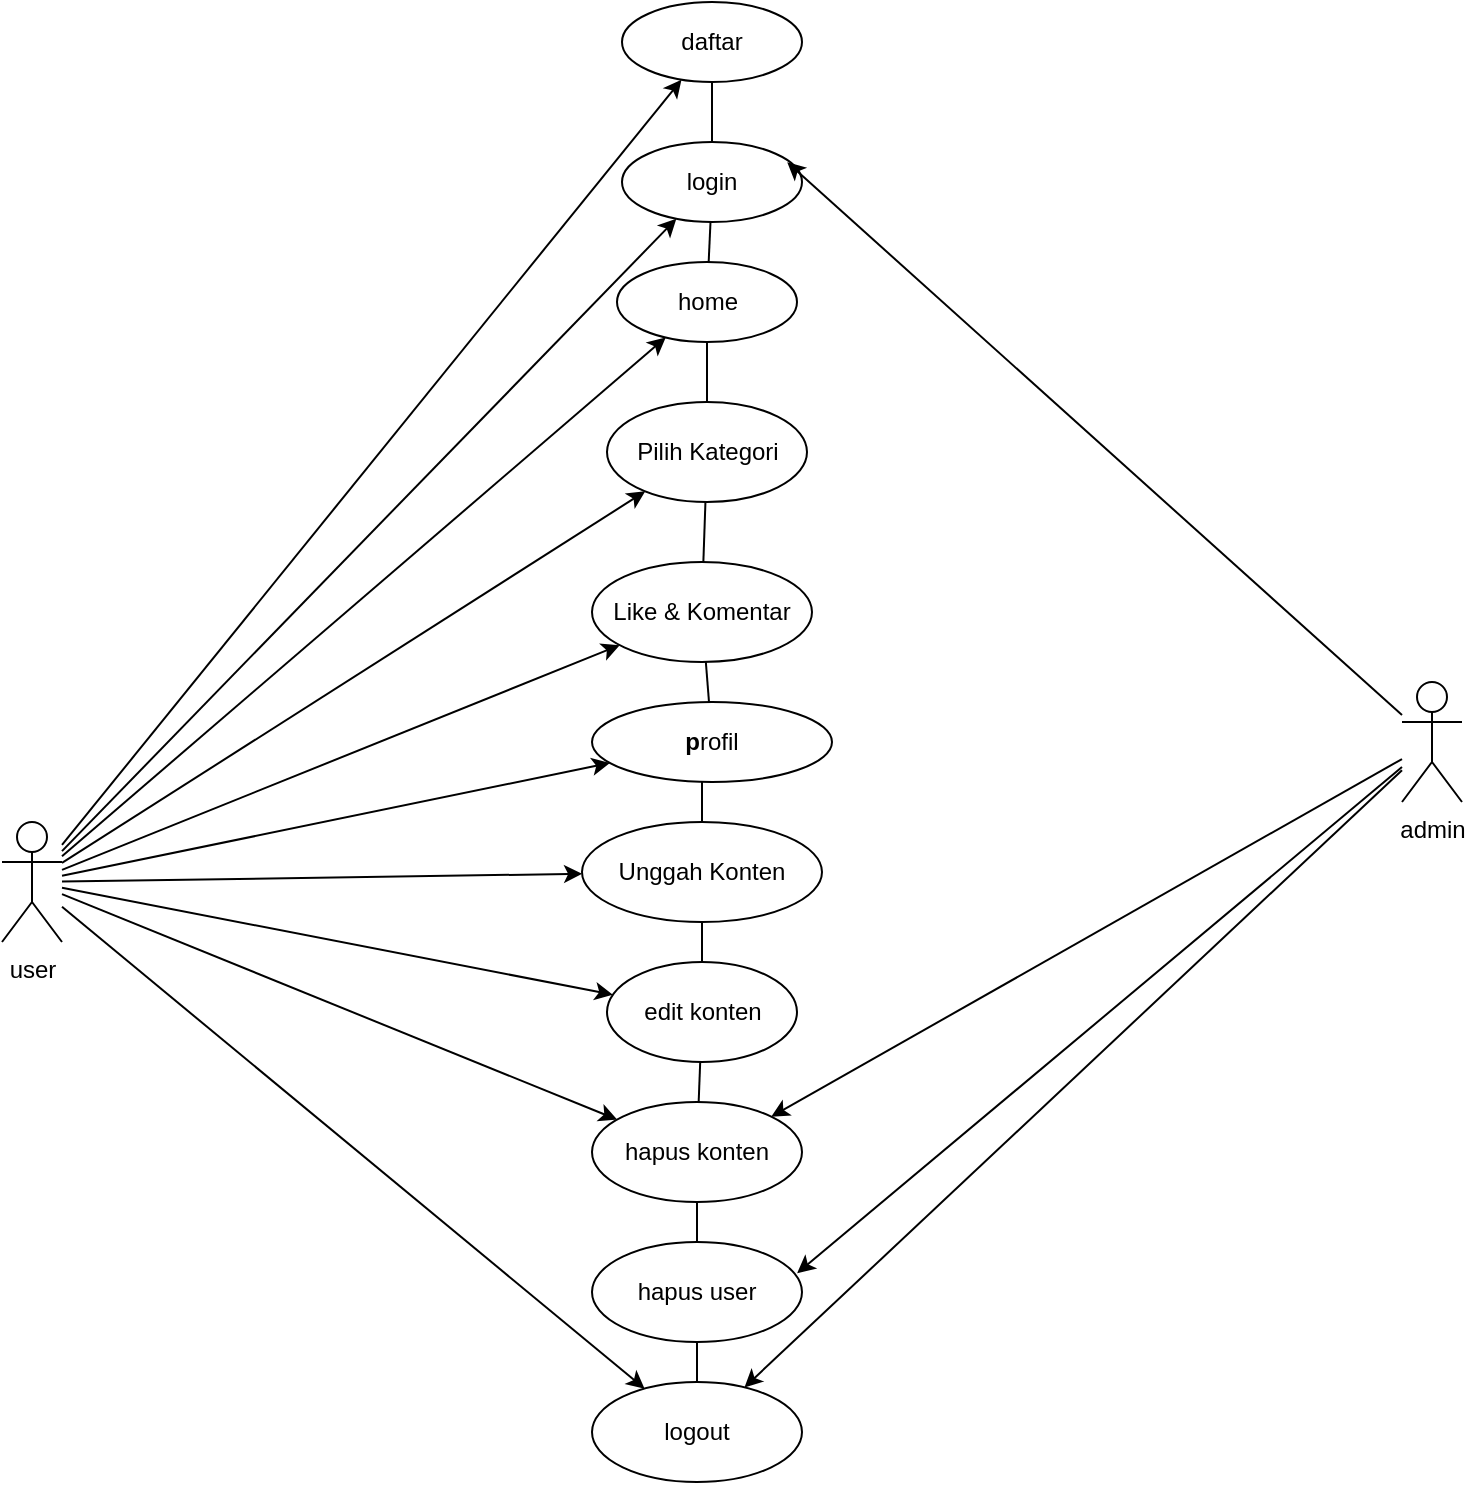 <mxfile>
    <diagram id="TXhmtb0CwG7m32fG0TAS" name="Page-1">
        <mxGraphModel dx="833" dy="552" grid="1" gridSize="10" guides="1" tooltips="1" connect="1" arrows="1" fold="1" page="1" pageScale="1" pageWidth="850" pageHeight="1100" math="0" shadow="0">
            <root>
                <mxCell id="0"/>
                <mxCell id="1" parent="0"/>
                <mxCell id="2" value="user" style="shape=umlActor;verticalLabelPosition=bottom;verticalAlign=top;html=1;outlineConnect=0;" parent="1" vertex="1">
                    <mxGeometry x="70" y="640" width="30" height="60" as="geometry"/>
                </mxCell>
                <mxCell id="3" value="daftar" style="ellipse;whiteSpace=wrap;html=1;" parent="1" vertex="1">
                    <mxGeometry x="380" y="230" width="90" height="40" as="geometry"/>
                </mxCell>
                <mxCell id="4" value="login" style="ellipse;whiteSpace=wrap;html=1;" parent="1" vertex="1">
                    <mxGeometry x="380" y="300" width="90" height="40" as="geometry"/>
                </mxCell>
                <mxCell id="5" value="" style="endArrow=classic;html=1;" parent="1" source="2" target="3" edge="1">
                    <mxGeometry width="50" height="50" relative="1" as="geometry">
                        <mxPoint x="440" y="330" as="sourcePoint"/>
                        <mxPoint x="490" y="280" as="targetPoint"/>
                    </mxGeometry>
                </mxCell>
                <mxCell id="6" value="" style="endArrow=classic;html=1;" parent="1" source="2" target="4" edge="1">
                    <mxGeometry width="50" height="50" relative="1" as="geometry">
                        <mxPoint x="200" y="275.714" as="sourcePoint"/>
                        <mxPoint x="377.905" y="224.884" as="targetPoint"/>
                    </mxGeometry>
                </mxCell>
                <mxCell id="7" value="admin" style="shape=umlActor;verticalLabelPosition=bottom;verticalAlign=top;html=1;outlineConnect=0;" parent="1" vertex="1">
                    <mxGeometry x="770" y="570" width="30" height="60" as="geometry"/>
                </mxCell>
                <mxCell id="12" value="" style="endArrow=classic;html=1;entryX=0.918;entryY=0.253;entryDx=0;entryDy=0;entryPerimeter=0;" parent="1" source="7" target="4" edge="1">
                    <mxGeometry width="50" height="50" relative="1" as="geometry">
                        <mxPoint x="770" y="640" as="sourcePoint"/>
                        <mxPoint x="490" y="280" as="targetPoint"/>
                    </mxGeometry>
                </mxCell>
                <mxCell id="13" value="" style="endArrow=none;html=1;" parent="1" source="4" target="3" edge="1">
                    <mxGeometry width="50" height="50" relative="1" as="geometry">
                        <mxPoint x="440" y="330" as="sourcePoint"/>
                        <mxPoint x="490" y="280" as="targetPoint"/>
                    </mxGeometry>
                </mxCell>
                <mxCell id="15" value="home" style="ellipse;whiteSpace=wrap;html=1;" parent="1" vertex="1">
                    <mxGeometry x="377.5" y="360" width="90" height="40" as="geometry"/>
                </mxCell>
                <mxCell id="16" value="" style="endArrow=none;html=1;" parent="1" source="4" target="15" edge="1">
                    <mxGeometry width="50" height="50" relative="1" as="geometry">
                        <mxPoint x="440" y="330" as="sourcePoint"/>
                        <mxPoint x="490" y="280" as="targetPoint"/>
                    </mxGeometry>
                </mxCell>
                <mxCell id="17" value="" style="endArrow=classic;html=1;" parent="1" source="2" target="15" edge="1">
                    <mxGeometry width="50" height="50" relative="1" as="geometry">
                        <mxPoint x="440" y="450" as="sourcePoint"/>
                        <mxPoint x="490" y="400" as="targetPoint"/>
                    </mxGeometry>
                </mxCell>
                <mxCell id="18" value="Pilih Kategori" style="ellipse;whiteSpace=wrap;html=1;" parent="1" vertex="1">
                    <mxGeometry x="372.5" y="430" width="100" height="50" as="geometry"/>
                </mxCell>
                <mxCell id="19" value="" style="endArrow=none;html=1;" parent="1" source="18" target="15" edge="1">
                    <mxGeometry width="50" height="50" relative="1" as="geometry">
                        <mxPoint x="350" y="400" as="sourcePoint"/>
                        <mxPoint x="400" y="350" as="targetPoint"/>
                    </mxGeometry>
                </mxCell>
                <mxCell id="20" value="Like &amp;amp; Komentar" style="ellipse;whiteSpace=wrap;html=1;" parent="1" vertex="1">
                    <mxGeometry x="365" y="510" width="110" height="50" as="geometry"/>
                </mxCell>
                <mxCell id="22" value="" style="endArrow=classic;html=1;" parent="1" source="2" target="18" edge="1">
                    <mxGeometry width="50" height="50" relative="1" as="geometry">
                        <mxPoint x="550" y="450" as="sourcePoint"/>
                        <mxPoint x="600" y="400" as="targetPoint"/>
                    </mxGeometry>
                </mxCell>
                <mxCell id="23" value="" style="endArrow=classic;html=1;" parent="1" source="2" target="20" edge="1">
                    <mxGeometry width="50" height="50" relative="1" as="geometry">
                        <mxPoint x="150" y="420" as="sourcePoint"/>
                        <mxPoint x="600" y="400" as="targetPoint"/>
                    </mxGeometry>
                </mxCell>
                <mxCell id="24" value="Unggah Konten" style="ellipse;whiteSpace=wrap;html=1;" parent="1" vertex="1">
                    <mxGeometry x="360" y="640" width="120" height="50" as="geometry"/>
                </mxCell>
                <mxCell id="27" value="edit konten" style="ellipse;whiteSpace=wrap;html=1;" parent="1" vertex="1">
                    <mxGeometry x="372.5" y="710" width="95" height="50" as="geometry"/>
                </mxCell>
                <mxCell id="28" value="hapus konten" style="ellipse;whiteSpace=wrap;html=1;" parent="1" vertex="1">
                    <mxGeometry x="365" y="780" width="105" height="50" as="geometry"/>
                </mxCell>
                <mxCell id="29" value="hapus user" style="ellipse;whiteSpace=wrap;html=1;" parent="1" vertex="1">
                    <mxGeometry x="365" y="850" width="105" height="50" as="geometry"/>
                </mxCell>
                <mxCell id="30" value="logout" style="ellipse;whiteSpace=wrap;html=1;" parent="1" vertex="1">
                    <mxGeometry x="365" y="920" width="105" height="50" as="geometry"/>
                </mxCell>
                <mxCell id="33" value="" style="endArrow=classic;html=1;entryX=1;entryY=0;entryDx=0;entryDy=0;" parent="1" source="7" target="28" edge="1">
                    <mxGeometry width="50" height="50" relative="1" as="geometry">
                        <mxPoint x="310" y="570" as="sourcePoint"/>
                        <mxPoint x="360" y="520" as="targetPoint"/>
                    </mxGeometry>
                </mxCell>
                <mxCell id="34" value="" style="endArrow=classic;html=1;entryX=0.977;entryY=0.312;entryDx=0;entryDy=0;entryPerimeter=0;" parent="1" source="7" target="29" edge="1">
                    <mxGeometry width="50" height="50" relative="1" as="geometry">
                        <mxPoint x="310" y="690" as="sourcePoint"/>
                        <mxPoint x="360" y="640" as="targetPoint"/>
                    </mxGeometry>
                </mxCell>
                <mxCell id="35" value="" style="endArrow=classic;html=1;" parent="1" source="7" target="30" edge="1">
                    <mxGeometry width="50" height="50" relative="1" as="geometry">
                        <mxPoint x="765" y="505" as="sourcePoint"/>
                        <mxPoint x="477.585" y="845.6" as="targetPoint"/>
                    </mxGeometry>
                </mxCell>
                <mxCell id="36" value="" style="endArrow=classic;html=1;" parent="1" source="2" target="24" edge="1">
                    <mxGeometry width="50" height="50" relative="1" as="geometry">
                        <mxPoint x="310" y="690" as="sourcePoint"/>
                        <mxPoint x="360" y="640" as="targetPoint"/>
                    </mxGeometry>
                </mxCell>
                <mxCell id="37" value="" style="endArrow=classic;html=1;" parent="1" source="2" target="27" edge="1">
                    <mxGeometry width="50" height="50" relative="1" as="geometry">
                        <mxPoint x="110" y="677.519" as="sourcePoint"/>
                        <mxPoint x="373.758" y="633.89" as="targetPoint"/>
                    </mxGeometry>
                </mxCell>
                <mxCell id="38" value="" style="endArrow=classic;html=1;" parent="1" source="2" target="28" edge="1">
                    <mxGeometry width="50" height="50" relative="1" as="geometry">
                        <mxPoint x="110" y="680.455" as="sourcePoint"/>
                        <mxPoint x="377.579" y="688.563" as="targetPoint"/>
                    </mxGeometry>
                </mxCell>
                <mxCell id="39" value="" style="endArrow=classic;html=1;" parent="1" source="2" target="30" edge="1">
                    <mxGeometry width="50" height="50" relative="1" as="geometry">
                        <mxPoint x="110" y="683.383" as="sourcePoint"/>
                        <mxPoint x="380.054" y="744.298" as="targetPoint"/>
                    </mxGeometry>
                </mxCell>
                <mxCell id="41" value="" style="endArrow=none;html=1;" parent="1" source="20" target="18" edge="1">
                    <mxGeometry width="50" height="50" relative="1" as="geometry">
                        <mxPoint x="310" y="580" as="sourcePoint"/>
                        <mxPoint x="360" y="530" as="targetPoint"/>
                    </mxGeometry>
                </mxCell>
                <mxCell id="42" value="" style="endArrow=none;html=1;" parent="1" source="24" target="48" edge="1">
                    <mxGeometry width="50" height="50" relative="1" as="geometry">
                        <mxPoint x="430.568" y="520.001" as="sourcePoint"/>
                        <mxPoint x="431.719" y="489.997" as="targetPoint"/>
                        <Array as="points">
                            <mxPoint x="420" y="610"/>
                        </Array>
                    </mxGeometry>
                </mxCell>
                <mxCell id="43" value="" style="endArrow=none;html=1;" parent="1" source="27" target="24" edge="1">
                    <mxGeometry width="50" height="50" relative="1" as="geometry">
                        <mxPoint x="430.0" y="600" as="sourcePoint"/>
                        <mxPoint x="430.0" y="570" as="targetPoint"/>
                    </mxGeometry>
                </mxCell>
                <mxCell id="44" value="" style="endArrow=none;html=1;" parent="1" source="28" target="27" edge="1">
                    <mxGeometry width="50" height="50" relative="1" as="geometry">
                        <mxPoint x="426.562" y="665.014" as="sourcePoint"/>
                        <mxPoint x="428.078" y="649.987" as="targetPoint"/>
                    </mxGeometry>
                </mxCell>
                <mxCell id="45" value="" style="endArrow=none;html=1;exitX=0.5;exitY=0;exitDx=0;exitDy=0;" parent="1" source="29" target="28" edge="1">
                    <mxGeometry width="50" height="50" relative="1" as="geometry">
                        <mxPoint x="426.719" y="730.003" as="sourcePoint"/>
                        <mxPoint x="426" y="715" as="targetPoint"/>
                    </mxGeometry>
                </mxCell>
                <mxCell id="46" value="" style="endArrow=none;html=1;" parent="1" source="30" target="29" edge="1">
                    <mxGeometry width="50" height="50" relative="1" as="geometry">
                        <mxPoint x="430.0" y="800" as="sourcePoint"/>
                        <mxPoint x="428.888" y="779.991" as="targetPoint"/>
                    </mxGeometry>
                </mxCell>
                <mxCell id="48" value="&lt;b&gt;p&lt;/b&gt;rofil" style="ellipse;whiteSpace=wrap;html=1;" parent="1" vertex="1">
                    <mxGeometry x="365" y="580" width="120" height="40" as="geometry"/>
                </mxCell>
                <mxCell id="49" value="" style="endArrow=none;html=1;" parent="1" source="48" target="20" edge="1">
                    <mxGeometry width="50" height="50" relative="1" as="geometry">
                        <mxPoint x="430.0" y="720" as="sourcePoint"/>
                        <mxPoint x="430.0" y="700" as="targetPoint"/>
                    </mxGeometry>
                </mxCell>
                <mxCell id="50" value="" style="endArrow=classic;html=1;" parent="1" source="2" target="48" edge="1">
                    <mxGeometry width="50" height="50" relative="1" as="geometry">
                        <mxPoint x="110" y="679.776" as="sourcePoint"/>
                        <mxPoint x="370.038" y="675.895" as="targetPoint"/>
                    </mxGeometry>
                </mxCell>
            </root>
        </mxGraphModel>
    </diagram>
</mxfile>